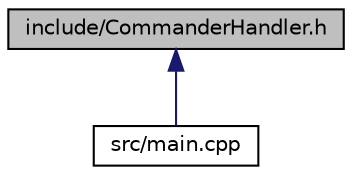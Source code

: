 digraph "include/CommanderHandler.h"
{
 // LATEX_PDF_SIZE
  edge [fontname="Helvetica",fontsize="10",labelfontname="Helvetica",labelfontsize="10"];
  node [fontname="Helvetica",fontsize="10",shape=record];
  Node1 [label="include/CommanderHandler.h",height=0.2,width=0.4,color="black", fillcolor="grey75", style="filled", fontcolor="black",tooltip="Connects to the Commander server."];
  Node1 -> Node2 [dir="back",color="midnightblue",fontsize="10",style="solid"];
  Node2 [label="src/main.cpp",height=0.2,width=0.4,color="black", fillcolor="white", style="filled",URL="$main_8cpp.html",tooltip="Main program to connect to a server and handle LaserScan, Odometry, and Commander data."];
}
